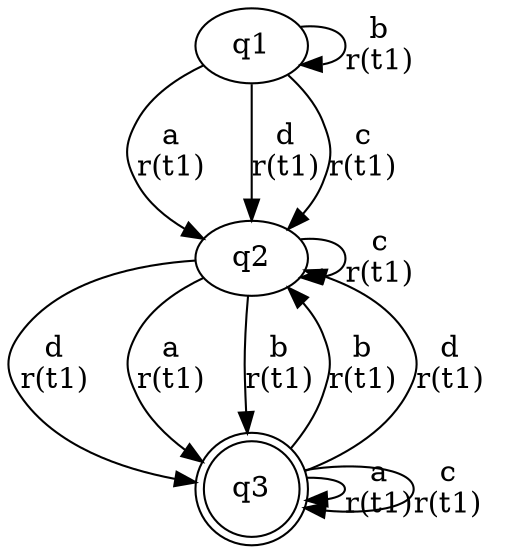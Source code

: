 digraph "tests_1/test13/solution300/solution" {
	q1[label=q1]
	q2[label=q2]
	q3[label=q3 shape=doublecircle]
	q1 -> q1[label="b\nr(t1)\n"]
	q1 -> q2[label="a\nr(t1)\n"]
	q2 -> q2[label="c\nr(t1)\n"]
	q2 -> q3[label="d\nr(t1)\n"]
	q3 -> q3[label="a\nr(t1)\n"]
	q3 -> q3[label="c\nr(t1)\n"]
	q3 -> q2[label="b\nr(t1)\n"]
	q3 -> q2[label="d\nr(t1)\n"]
	q2 -> q3[label="a\nr(t1)\n"]
	q2 -> q3[label="b\nr(t1)\n"]
	q1 -> q2[label="d\nr(t1)\n"]
	q1 -> q2[label="c\nr(t1)\n"]
}
